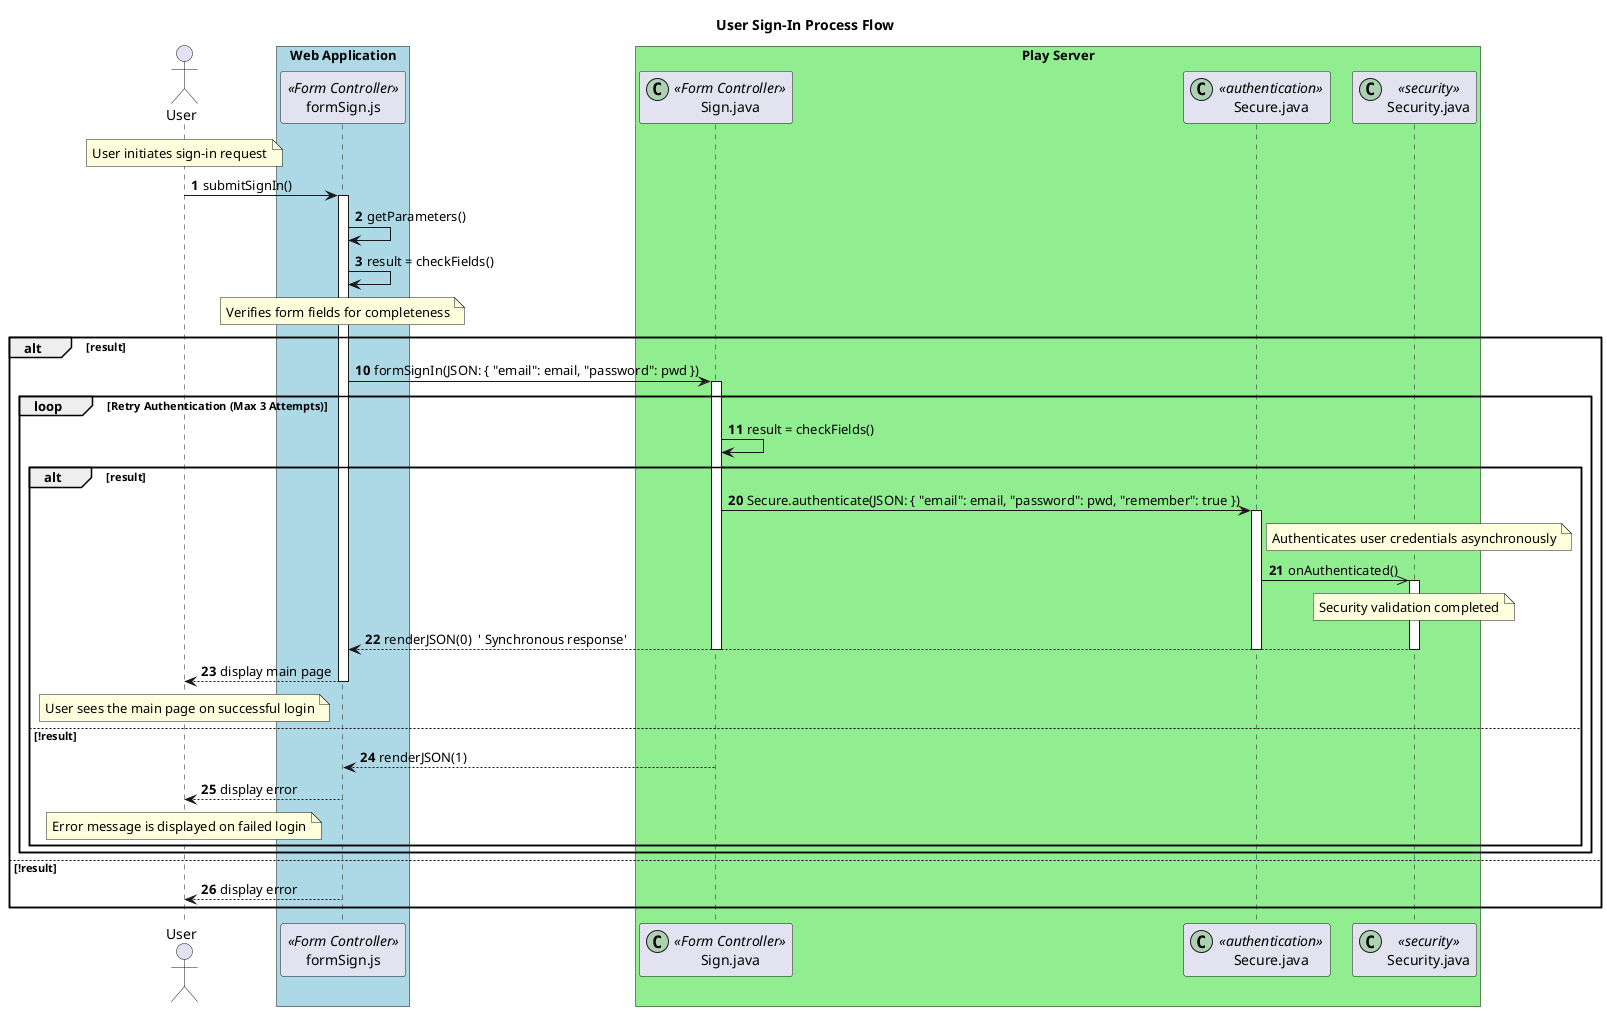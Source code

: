 @startuml

title User Sign-In Process Flow

actor User as user
participant "formSign.js" as form <<Form Controller>>
participant "Sign.java" as controller <<(C,#ADD1B2) Form Controller>>
participant "Secure.java" as secure <<(C,#ADD1B2) authentication>>
participant "Security.java" as security <<(C,#ADD1B2) security>>

autonumber 1

box "Web Application" #LightBlue
    participant form
end box

box "Play Server" #LightGreen
    participant controller
    participant secure
    participant security
end box

note over user: User initiates sign-in request

user -> form : submitSignIn()
activate form
form -> form : getParameters()
form -> form : result = checkFields()

note over form: Verifies form fields for completeness

' Start a new page after initial steps
'newpage

autonumber 10

alt result

    form -> controller : formSignIn(JSON: { "email": email, "password": pwd })
    activate controller
    
    ' Loop block for retrying failed authentication'
    loop Retry Authentication (Max 3 Attempts)
        controller -> controller : result = checkFields()
        
        autonumber 20
        
        alt result
            controller -> secure : Secure.authenticate(JSON: { "email": email, "password": pwd, "remember": true })
            activate secure
            
            note right of secure: Authenticates user credentials asynchronously
            
            secure ->> security : onAuthenticated()
            activate security
            
            note over security: Security validation completed
            
            security --> form : renderJSON(0)  ' Synchronous response'
            deactivate security
            deactivate secure
            deactivate controller
            form --> user : display main page
            deactivate form
            
            note over user: User sees the main page on successful login
            
        else !result
            controller --> form : renderJSON(1)
            deactivate controller
            form --> user : display error
            
            note over user: Error message is displayed on failed login
            
        end
    end
    
else !result
    form --> user : display error
    deactivate form
end

@enduml
